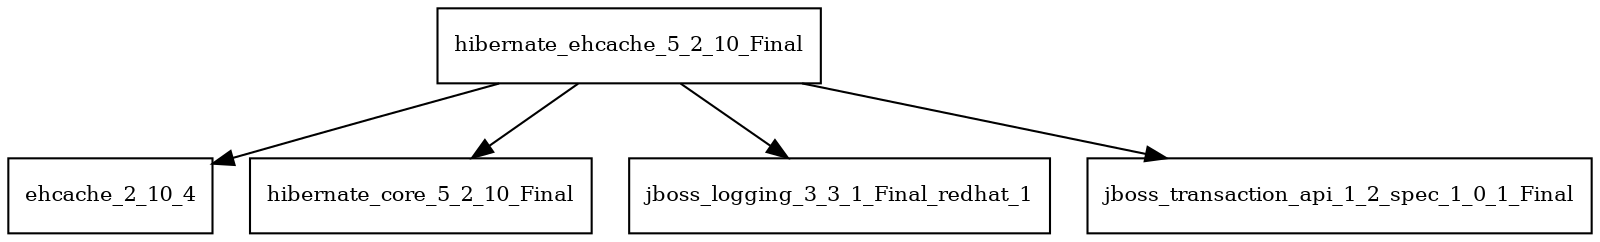 digraph hibernate_ehcache_5_2_10_Final_dependencies {
  node [shape = box, fontsize=10.0];
  hibernate_ehcache_5_2_10_Final -> ehcache_2_10_4;
  hibernate_ehcache_5_2_10_Final -> hibernate_core_5_2_10_Final;
  hibernate_ehcache_5_2_10_Final -> jboss_logging_3_3_1_Final_redhat_1;
  hibernate_ehcache_5_2_10_Final -> jboss_transaction_api_1_2_spec_1_0_1_Final;
}
